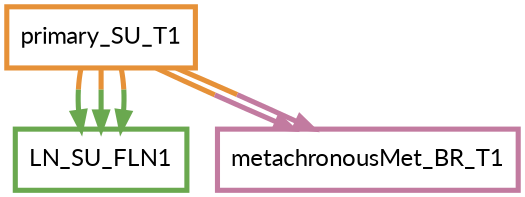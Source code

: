 digraph  {
dpi=600;size=3.5;
LN_SU_FLN1 [color="#6aa84fff", fillcolor=white, fontname=Lato, penwidth="3.0", shape=box];
metachronousMet_BR_T1 [color="#c27ba0ff", fillcolor=white, fontname=Lato, penwidth="3.0", shape=box];
primary_SU_T1 [color="#e69138ff", fillcolor=white, fontname=Lato, penwidth="3.0", shape=box];
primary_SU_T1 -> LN_SU_FLN1  [color="#e69138ff;0.5:#6aa84fff", key=0, penwidth=3];
primary_SU_T1 -> LN_SU_FLN1  [color="#e69138ff;0.5:#6aa84fff", key=1, penwidth=3];
primary_SU_T1 -> LN_SU_FLN1  [color="#e69138ff;0.5:#6aa84fff", key=2, penwidth=3];
primary_SU_T1 -> metachronousMet_BR_T1  [color="#e69138ff;0.5:#c27ba0ff", key=0, penwidth=3];
primary_SU_T1 -> metachronousMet_BR_T1  [color="#e69138ff;0.5:#c27ba0ff", key=1, penwidth=3];
}
